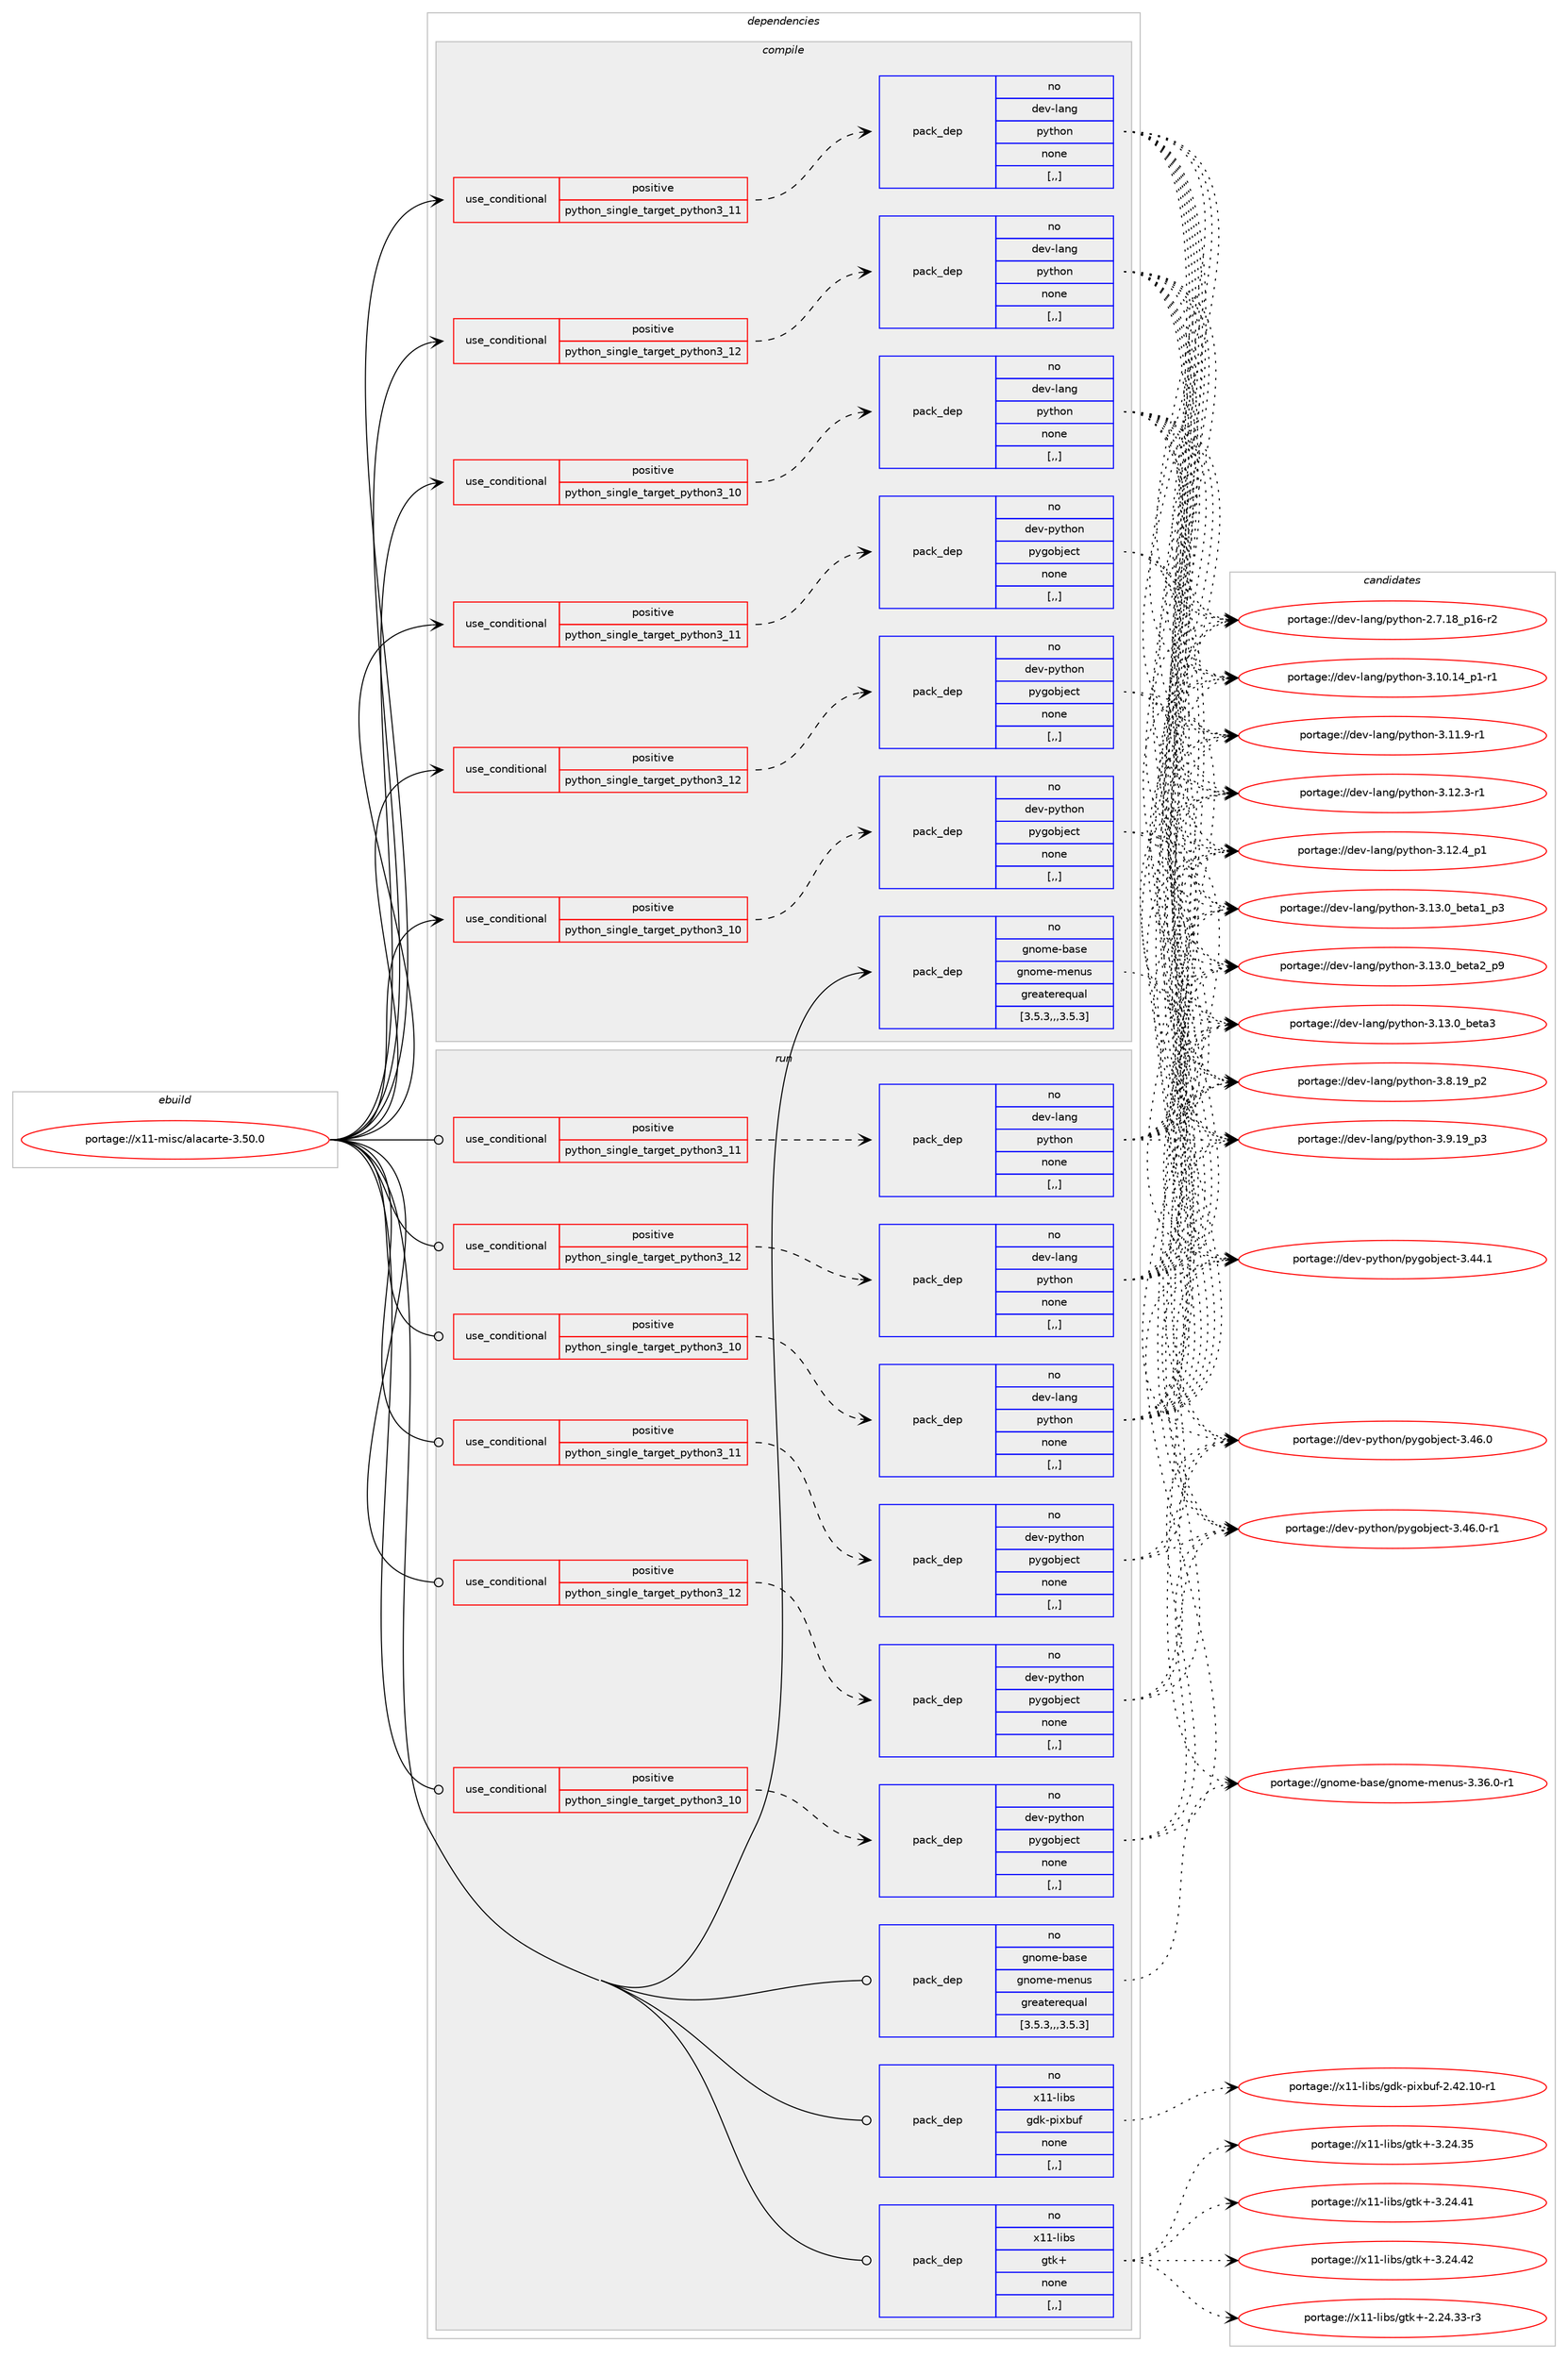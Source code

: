 digraph prolog {

# *************
# Graph options
# *************

newrank=true;
concentrate=true;
compound=true;
graph [rankdir=LR,fontname=Helvetica,fontsize=10,ranksep=1.5];#, ranksep=2.5, nodesep=0.2];
edge  [arrowhead=vee];
node  [fontname=Helvetica,fontsize=10];

# **********
# The ebuild
# **********

subgraph cluster_leftcol {
color=gray;
rank=same;
label=<<i>ebuild</i>>;
id [label="portage://x11-misc/alacarte-3.50.0", color=red, width=4, href="../x11-misc/alacarte-3.50.0.svg"];
}

# ****************
# The dependencies
# ****************

subgraph cluster_midcol {
color=gray;
label=<<i>dependencies</i>>;
subgraph cluster_compile {
fillcolor="#eeeeee";
style=filled;
label=<<i>compile</i>>;
subgraph cond119269 {
dependency449587 [label=<<TABLE BORDER="0" CELLBORDER="1" CELLSPACING="0" CELLPADDING="4"><TR><TD ROWSPAN="3" CELLPADDING="10">use_conditional</TD></TR><TR><TD>positive</TD></TR><TR><TD>python_single_target_python3_10</TD></TR></TABLE>>, shape=none, color=red];
subgraph pack327015 {
dependency449588 [label=<<TABLE BORDER="0" CELLBORDER="1" CELLSPACING="0" CELLPADDING="4" WIDTH="220"><TR><TD ROWSPAN="6" CELLPADDING="30">pack_dep</TD></TR><TR><TD WIDTH="110">no</TD></TR><TR><TD>dev-lang</TD></TR><TR><TD>python</TD></TR><TR><TD>none</TD></TR><TR><TD>[,,]</TD></TR></TABLE>>, shape=none, color=blue];
}
dependency449587:e -> dependency449588:w [weight=20,style="dashed",arrowhead="vee"];
}
id:e -> dependency449587:w [weight=20,style="solid",arrowhead="vee"];
subgraph cond119270 {
dependency449589 [label=<<TABLE BORDER="0" CELLBORDER="1" CELLSPACING="0" CELLPADDING="4"><TR><TD ROWSPAN="3" CELLPADDING="10">use_conditional</TD></TR><TR><TD>positive</TD></TR><TR><TD>python_single_target_python3_10</TD></TR></TABLE>>, shape=none, color=red];
subgraph pack327016 {
dependency449590 [label=<<TABLE BORDER="0" CELLBORDER="1" CELLSPACING="0" CELLPADDING="4" WIDTH="220"><TR><TD ROWSPAN="6" CELLPADDING="30">pack_dep</TD></TR><TR><TD WIDTH="110">no</TD></TR><TR><TD>dev-python</TD></TR><TR><TD>pygobject</TD></TR><TR><TD>none</TD></TR><TR><TD>[,,]</TD></TR></TABLE>>, shape=none, color=blue];
}
dependency449589:e -> dependency449590:w [weight=20,style="dashed",arrowhead="vee"];
}
id:e -> dependency449589:w [weight=20,style="solid",arrowhead="vee"];
subgraph cond119271 {
dependency449591 [label=<<TABLE BORDER="0" CELLBORDER="1" CELLSPACING="0" CELLPADDING="4"><TR><TD ROWSPAN="3" CELLPADDING="10">use_conditional</TD></TR><TR><TD>positive</TD></TR><TR><TD>python_single_target_python3_11</TD></TR></TABLE>>, shape=none, color=red];
subgraph pack327017 {
dependency449592 [label=<<TABLE BORDER="0" CELLBORDER="1" CELLSPACING="0" CELLPADDING="4" WIDTH="220"><TR><TD ROWSPAN="6" CELLPADDING="30">pack_dep</TD></TR><TR><TD WIDTH="110">no</TD></TR><TR><TD>dev-lang</TD></TR><TR><TD>python</TD></TR><TR><TD>none</TD></TR><TR><TD>[,,]</TD></TR></TABLE>>, shape=none, color=blue];
}
dependency449591:e -> dependency449592:w [weight=20,style="dashed",arrowhead="vee"];
}
id:e -> dependency449591:w [weight=20,style="solid",arrowhead="vee"];
subgraph cond119272 {
dependency449593 [label=<<TABLE BORDER="0" CELLBORDER="1" CELLSPACING="0" CELLPADDING="4"><TR><TD ROWSPAN="3" CELLPADDING="10">use_conditional</TD></TR><TR><TD>positive</TD></TR><TR><TD>python_single_target_python3_11</TD></TR></TABLE>>, shape=none, color=red];
subgraph pack327018 {
dependency449594 [label=<<TABLE BORDER="0" CELLBORDER="1" CELLSPACING="0" CELLPADDING="4" WIDTH="220"><TR><TD ROWSPAN="6" CELLPADDING="30">pack_dep</TD></TR><TR><TD WIDTH="110">no</TD></TR><TR><TD>dev-python</TD></TR><TR><TD>pygobject</TD></TR><TR><TD>none</TD></TR><TR><TD>[,,]</TD></TR></TABLE>>, shape=none, color=blue];
}
dependency449593:e -> dependency449594:w [weight=20,style="dashed",arrowhead="vee"];
}
id:e -> dependency449593:w [weight=20,style="solid",arrowhead="vee"];
subgraph cond119273 {
dependency449595 [label=<<TABLE BORDER="0" CELLBORDER="1" CELLSPACING="0" CELLPADDING="4"><TR><TD ROWSPAN="3" CELLPADDING="10">use_conditional</TD></TR><TR><TD>positive</TD></TR><TR><TD>python_single_target_python3_12</TD></TR></TABLE>>, shape=none, color=red];
subgraph pack327019 {
dependency449596 [label=<<TABLE BORDER="0" CELLBORDER="1" CELLSPACING="0" CELLPADDING="4" WIDTH="220"><TR><TD ROWSPAN="6" CELLPADDING="30">pack_dep</TD></TR><TR><TD WIDTH="110">no</TD></TR><TR><TD>dev-lang</TD></TR><TR><TD>python</TD></TR><TR><TD>none</TD></TR><TR><TD>[,,]</TD></TR></TABLE>>, shape=none, color=blue];
}
dependency449595:e -> dependency449596:w [weight=20,style="dashed",arrowhead="vee"];
}
id:e -> dependency449595:w [weight=20,style="solid",arrowhead="vee"];
subgraph cond119274 {
dependency449597 [label=<<TABLE BORDER="0" CELLBORDER="1" CELLSPACING="0" CELLPADDING="4"><TR><TD ROWSPAN="3" CELLPADDING="10">use_conditional</TD></TR><TR><TD>positive</TD></TR><TR><TD>python_single_target_python3_12</TD></TR></TABLE>>, shape=none, color=red];
subgraph pack327020 {
dependency449598 [label=<<TABLE BORDER="0" CELLBORDER="1" CELLSPACING="0" CELLPADDING="4" WIDTH="220"><TR><TD ROWSPAN="6" CELLPADDING="30">pack_dep</TD></TR><TR><TD WIDTH="110">no</TD></TR><TR><TD>dev-python</TD></TR><TR><TD>pygobject</TD></TR><TR><TD>none</TD></TR><TR><TD>[,,]</TD></TR></TABLE>>, shape=none, color=blue];
}
dependency449597:e -> dependency449598:w [weight=20,style="dashed",arrowhead="vee"];
}
id:e -> dependency449597:w [weight=20,style="solid",arrowhead="vee"];
subgraph pack327021 {
dependency449599 [label=<<TABLE BORDER="0" CELLBORDER="1" CELLSPACING="0" CELLPADDING="4" WIDTH="220"><TR><TD ROWSPAN="6" CELLPADDING="30">pack_dep</TD></TR><TR><TD WIDTH="110">no</TD></TR><TR><TD>gnome-base</TD></TR><TR><TD>gnome-menus</TD></TR><TR><TD>greaterequal</TD></TR><TR><TD>[3.5.3,,,3.5.3]</TD></TR></TABLE>>, shape=none, color=blue];
}
id:e -> dependency449599:w [weight=20,style="solid",arrowhead="vee"];
}
subgraph cluster_compileandrun {
fillcolor="#eeeeee";
style=filled;
label=<<i>compile and run</i>>;
}
subgraph cluster_run {
fillcolor="#eeeeee";
style=filled;
label=<<i>run</i>>;
subgraph cond119275 {
dependency449600 [label=<<TABLE BORDER="0" CELLBORDER="1" CELLSPACING="0" CELLPADDING="4"><TR><TD ROWSPAN="3" CELLPADDING="10">use_conditional</TD></TR><TR><TD>positive</TD></TR><TR><TD>python_single_target_python3_10</TD></TR></TABLE>>, shape=none, color=red];
subgraph pack327022 {
dependency449601 [label=<<TABLE BORDER="0" CELLBORDER="1" CELLSPACING="0" CELLPADDING="4" WIDTH="220"><TR><TD ROWSPAN="6" CELLPADDING="30">pack_dep</TD></TR><TR><TD WIDTH="110">no</TD></TR><TR><TD>dev-lang</TD></TR><TR><TD>python</TD></TR><TR><TD>none</TD></TR><TR><TD>[,,]</TD></TR></TABLE>>, shape=none, color=blue];
}
dependency449600:e -> dependency449601:w [weight=20,style="dashed",arrowhead="vee"];
}
id:e -> dependency449600:w [weight=20,style="solid",arrowhead="odot"];
subgraph cond119276 {
dependency449602 [label=<<TABLE BORDER="0" CELLBORDER="1" CELLSPACING="0" CELLPADDING="4"><TR><TD ROWSPAN="3" CELLPADDING="10">use_conditional</TD></TR><TR><TD>positive</TD></TR><TR><TD>python_single_target_python3_10</TD></TR></TABLE>>, shape=none, color=red];
subgraph pack327023 {
dependency449603 [label=<<TABLE BORDER="0" CELLBORDER="1" CELLSPACING="0" CELLPADDING="4" WIDTH="220"><TR><TD ROWSPAN="6" CELLPADDING="30">pack_dep</TD></TR><TR><TD WIDTH="110">no</TD></TR><TR><TD>dev-python</TD></TR><TR><TD>pygobject</TD></TR><TR><TD>none</TD></TR><TR><TD>[,,]</TD></TR></TABLE>>, shape=none, color=blue];
}
dependency449602:e -> dependency449603:w [weight=20,style="dashed",arrowhead="vee"];
}
id:e -> dependency449602:w [weight=20,style="solid",arrowhead="odot"];
subgraph cond119277 {
dependency449604 [label=<<TABLE BORDER="0" CELLBORDER="1" CELLSPACING="0" CELLPADDING="4"><TR><TD ROWSPAN="3" CELLPADDING="10">use_conditional</TD></TR><TR><TD>positive</TD></TR><TR><TD>python_single_target_python3_11</TD></TR></TABLE>>, shape=none, color=red];
subgraph pack327024 {
dependency449605 [label=<<TABLE BORDER="0" CELLBORDER="1" CELLSPACING="0" CELLPADDING="4" WIDTH="220"><TR><TD ROWSPAN="6" CELLPADDING="30">pack_dep</TD></TR><TR><TD WIDTH="110">no</TD></TR><TR><TD>dev-lang</TD></TR><TR><TD>python</TD></TR><TR><TD>none</TD></TR><TR><TD>[,,]</TD></TR></TABLE>>, shape=none, color=blue];
}
dependency449604:e -> dependency449605:w [weight=20,style="dashed",arrowhead="vee"];
}
id:e -> dependency449604:w [weight=20,style="solid",arrowhead="odot"];
subgraph cond119278 {
dependency449606 [label=<<TABLE BORDER="0" CELLBORDER="1" CELLSPACING="0" CELLPADDING="4"><TR><TD ROWSPAN="3" CELLPADDING="10">use_conditional</TD></TR><TR><TD>positive</TD></TR><TR><TD>python_single_target_python3_11</TD></TR></TABLE>>, shape=none, color=red];
subgraph pack327025 {
dependency449607 [label=<<TABLE BORDER="0" CELLBORDER="1" CELLSPACING="0" CELLPADDING="4" WIDTH="220"><TR><TD ROWSPAN="6" CELLPADDING="30">pack_dep</TD></TR><TR><TD WIDTH="110">no</TD></TR><TR><TD>dev-python</TD></TR><TR><TD>pygobject</TD></TR><TR><TD>none</TD></TR><TR><TD>[,,]</TD></TR></TABLE>>, shape=none, color=blue];
}
dependency449606:e -> dependency449607:w [weight=20,style="dashed",arrowhead="vee"];
}
id:e -> dependency449606:w [weight=20,style="solid",arrowhead="odot"];
subgraph cond119279 {
dependency449608 [label=<<TABLE BORDER="0" CELLBORDER="1" CELLSPACING="0" CELLPADDING="4"><TR><TD ROWSPAN="3" CELLPADDING="10">use_conditional</TD></TR><TR><TD>positive</TD></TR><TR><TD>python_single_target_python3_12</TD></TR></TABLE>>, shape=none, color=red];
subgraph pack327026 {
dependency449609 [label=<<TABLE BORDER="0" CELLBORDER="1" CELLSPACING="0" CELLPADDING="4" WIDTH="220"><TR><TD ROWSPAN="6" CELLPADDING="30">pack_dep</TD></TR><TR><TD WIDTH="110">no</TD></TR><TR><TD>dev-lang</TD></TR><TR><TD>python</TD></TR><TR><TD>none</TD></TR><TR><TD>[,,]</TD></TR></TABLE>>, shape=none, color=blue];
}
dependency449608:e -> dependency449609:w [weight=20,style="dashed",arrowhead="vee"];
}
id:e -> dependency449608:w [weight=20,style="solid",arrowhead="odot"];
subgraph cond119280 {
dependency449610 [label=<<TABLE BORDER="0" CELLBORDER="1" CELLSPACING="0" CELLPADDING="4"><TR><TD ROWSPAN="3" CELLPADDING="10">use_conditional</TD></TR><TR><TD>positive</TD></TR><TR><TD>python_single_target_python3_12</TD></TR></TABLE>>, shape=none, color=red];
subgraph pack327027 {
dependency449611 [label=<<TABLE BORDER="0" CELLBORDER="1" CELLSPACING="0" CELLPADDING="4" WIDTH="220"><TR><TD ROWSPAN="6" CELLPADDING="30">pack_dep</TD></TR><TR><TD WIDTH="110">no</TD></TR><TR><TD>dev-python</TD></TR><TR><TD>pygobject</TD></TR><TR><TD>none</TD></TR><TR><TD>[,,]</TD></TR></TABLE>>, shape=none, color=blue];
}
dependency449610:e -> dependency449611:w [weight=20,style="dashed",arrowhead="vee"];
}
id:e -> dependency449610:w [weight=20,style="solid",arrowhead="odot"];
subgraph pack327028 {
dependency449612 [label=<<TABLE BORDER="0" CELLBORDER="1" CELLSPACING="0" CELLPADDING="4" WIDTH="220"><TR><TD ROWSPAN="6" CELLPADDING="30">pack_dep</TD></TR><TR><TD WIDTH="110">no</TD></TR><TR><TD>gnome-base</TD></TR><TR><TD>gnome-menus</TD></TR><TR><TD>greaterequal</TD></TR><TR><TD>[3.5.3,,,3.5.3]</TD></TR></TABLE>>, shape=none, color=blue];
}
id:e -> dependency449612:w [weight=20,style="solid",arrowhead="odot"];
subgraph pack327029 {
dependency449613 [label=<<TABLE BORDER="0" CELLBORDER="1" CELLSPACING="0" CELLPADDING="4" WIDTH="220"><TR><TD ROWSPAN="6" CELLPADDING="30">pack_dep</TD></TR><TR><TD WIDTH="110">no</TD></TR><TR><TD>x11-libs</TD></TR><TR><TD>gdk-pixbuf</TD></TR><TR><TD>none</TD></TR><TR><TD>[,,]</TD></TR></TABLE>>, shape=none, color=blue];
}
id:e -> dependency449613:w [weight=20,style="solid",arrowhead="odot"];
subgraph pack327030 {
dependency449614 [label=<<TABLE BORDER="0" CELLBORDER="1" CELLSPACING="0" CELLPADDING="4" WIDTH="220"><TR><TD ROWSPAN="6" CELLPADDING="30">pack_dep</TD></TR><TR><TD WIDTH="110">no</TD></TR><TR><TD>x11-libs</TD></TR><TR><TD>gtk+</TD></TR><TR><TD>none</TD></TR><TR><TD>[,,]</TD></TR></TABLE>>, shape=none, color=blue];
}
id:e -> dependency449614:w [weight=20,style="solid",arrowhead="odot"];
}
}

# **************
# The candidates
# **************

subgraph cluster_choices {
rank=same;
color=gray;
label=<<i>candidates</i>>;

subgraph choice327015 {
color=black;
nodesep=1;
choice100101118451089711010347112121116104111110455046554649569511249544511450 [label="portage://dev-lang/python-2.7.18_p16-r2", color=red, width=4,href="../dev-lang/python-2.7.18_p16-r2.svg"];
choice100101118451089711010347112121116104111110455146494846495295112494511449 [label="portage://dev-lang/python-3.10.14_p1-r1", color=red, width=4,href="../dev-lang/python-3.10.14_p1-r1.svg"];
choice100101118451089711010347112121116104111110455146494946574511449 [label="portage://dev-lang/python-3.11.9-r1", color=red, width=4,href="../dev-lang/python-3.11.9-r1.svg"];
choice100101118451089711010347112121116104111110455146495046514511449 [label="portage://dev-lang/python-3.12.3-r1", color=red, width=4,href="../dev-lang/python-3.12.3-r1.svg"];
choice100101118451089711010347112121116104111110455146495046529511249 [label="portage://dev-lang/python-3.12.4_p1", color=red, width=4,href="../dev-lang/python-3.12.4_p1.svg"];
choice10010111845108971101034711212111610411111045514649514648959810111697499511251 [label="portage://dev-lang/python-3.13.0_beta1_p3", color=red, width=4,href="../dev-lang/python-3.13.0_beta1_p3.svg"];
choice10010111845108971101034711212111610411111045514649514648959810111697509511257 [label="portage://dev-lang/python-3.13.0_beta2_p9", color=red, width=4,href="../dev-lang/python-3.13.0_beta2_p9.svg"];
choice1001011184510897110103471121211161041111104551464951464895981011169751 [label="portage://dev-lang/python-3.13.0_beta3", color=red, width=4,href="../dev-lang/python-3.13.0_beta3.svg"];
choice100101118451089711010347112121116104111110455146564649579511250 [label="portage://dev-lang/python-3.8.19_p2", color=red, width=4,href="../dev-lang/python-3.8.19_p2.svg"];
choice100101118451089711010347112121116104111110455146574649579511251 [label="portage://dev-lang/python-3.9.19_p3", color=red, width=4,href="../dev-lang/python-3.9.19_p3.svg"];
dependency449588:e -> choice100101118451089711010347112121116104111110455046554649569511249544511450:w [style=dotted,weight="100"];
dependency449588:e -> choice100101118451089711010347112121116104111110455146494846495295112494511449:w [style=dotted,weight="100"];
dependency449588:e -> choice100101118451089711010347112121116104111110455146494946574511449:w [style=dotted,weight="100"];
dependency449588:e -> choice100101118451089711010347112121116104111110455146495046514511449:w [style=dotted,weight="100"];
dependency449588:e -> choice100101118451089711010347112121116104111110455146495046529511249:w [style=dotted,weight="100"];
dependency449588:e -> choice10010111845108971101034711212111610411111045514649514648959810111697499511251:w [style=dotted,weight="100"];
dependency449588:e -> choice10010111845108971101034711212111610411111045514649514648959810111697509511257:w [style=dotted,weight="100"];
dependency449588:e -> choice1001011184510897110103471121211161041111104551464951464895981011169751:w [style=dotted,weight="100"];
dependency449588:e -> choice100101118451089711010347112121116104111110455146564649579511250:w [style=dotted,weight="100"];
dependency449588:e -> choice100101118451089711010347112121116104111110455146574649579511251:w [style=dotted,weight="100"];
}
subgraph choice327016 {
color=black;
nodesep=1;
choice1001011184511212111610411111047112121103111981061019911645514652524649 [label="portage://dev-python/pygobject-3.44.1", color=red, width=4,href="../dev-python/pygobject-3.44.1.svg"];
choice1001011184511212111610411111047112121103111981061019911645514652544648 [label="portage://dev-python/pygobject-3.46.0", color=red, width=4,href="../dev-python/pygobject-3.46.0.svg"];
choice10010111845112121116104111110471121211031119810610199116455146525446484511449 [label="portage://dev-python/pygobject-3.46.0-r1", color=red, width=4,href="../dev-python/pygobject-3.46.0-r1.svg"];
dependency449590:e -> choice1001011184511212111610411111047112121103111981061019911645514652524649:w [style=dotted,weight="100"];
dependency449590:e -> choice1001011184511212111610411111047112121103111981061019911645514652544648:w [style=dotted,weight="100"];
dependency449590:e -> choice10010111845112121116104111110471121211031119810610199116455146525446484511449:w [style=dotted,weight="100"];
}
subgraph choice327017 {
color=black;
nodesep=1;
choice100101118451089711010347112121116104111110455046554649569511249544511450 [label="portage://dev-lang/python-2.7.18_p16-r2", color=red, width=4,href="../dev-lang/python-2.7.18_p16-r2.svg"];
choice100101118451089711010347112121116104111110455146494846495295112494511449 [label="portage://dev-lang/python-3.10.14_p1-r1", color=red, width=4,href="../dev-lang/python-3.10.14_p1-r1.svg"];
choice100101118451089711010347112121116104111110455146494946574511449 [label="portage://dev-lang/python-3.11.9-r1", color=red, width=4,href="../dev-lang/python-3.11.9-r1.svg"];
choice100101118451089711010347112121116104111110455146495046514511449 [label="portage://dev-lang/python-3.12.3-r1", color=red, width=4,href="../dev-lang/python-3.12.3-r1.svg"];
choice100101118451089711010347112121116104111110455146495046529511249 [label="portage://dev-lang/python-3.12.4_p1", color=red, width=4,href="../dev-lang/python-3.12.4_p1.svg"];
choice10010111845108971101034711212111610411111045514649514648959810111697499511251 [label="portage://dev-lang/python-3.13.0_beta1_p3", color=red, width=4,href="../dev-lang/python-3.13.0_beta1_p3.svg"];
choice10010111845108971101034711212111610411111045514649514648959810111697509511257 [label="portage://dev-lang/python-3.13.0_beta2_p9", color=red, width=4,href="../dev-lang/python-3.13.0_beta2_p9.svg"];
choice1001011184510897110103471121211161041111104551464951464895981011169751 [label="portage://dev-lang/python-3.13.0_beta3", color=red, width=4,href="../dev-lang/python-3.13.0_beta3.svg"];
choice100101118451089711010347112121116104111110455146564649579511250 [label="portage://dev-lang/python-3.8.19_p2", color=red, width=4,href="../dev-lang/python-3.8.19_p2.svg"];
choice100101118451089711010347112121116104111110455146574649579511251 [label="portage://dev-lang/python-3.9.19_p3", color=red, width=4,href="../dev-lang/python-3.9.19_p3.svg"];
dependency449592:e -> choice100101118451089711010347112121116104111110455046554649569511249544511450:w [style=dotted,weight="100"];
dependency449592:e -> choice100101118451089711010347112121116104111110455146494846495295112494511449:w [style=dotted,weight="100"];
dependency449592:e -> choice100101118451089711010347112121116104111110455146494946574511449:w [style=dotted,weight="100"];
dependency449592:e -> choice100101118451089711010347112121116104111110455146495046514511449:w [style=dotted,weight="100"];
dependency449592:e -> choice100101118451089711010347112121116104111110455146495046529511249:w [style=dotted,weight="100"];
dependency449592:e -> choice10010111845108971101034711212111610411111045514649514648959810111697499511251:w [style=dotted,weight="100"];
dependency449592:e -> choice10010111845108971101034711212111610411111045514649514648959810111697509511257:w [style=dotted,weight="100"];
dependency449592:e -> choice1001011184510897110103471121211161041111104551464951464895981011169751:w [style=dotted,weight="100"];
dependency449592:e -> choice100101118451089711010347112121116104111110455146564649579511250:w [style=dotted,weight="100"];
dependency449592:e -> choice100101118451089711010347112121116104111110455146574649579511251:w [style=dotted,weight="100"];
}
subgraph choice327018 {
color=black;
nodesep=1;
choice1001011184511212111610411111047112121103111981061019911645514652524649 [label="portage://dev-python/pygobject-3.44.1", color=red, width=4,href="../dev-python/pygobject-3.44.1.svg"];
choice1001011184511212111610411111047112121103111981061019911645514652544648 [label="portage://dev-python/pygobject-3.46.0", color=red, width=4,href="../dev-python/pygobject-3.46.0.svg"];
choice10010111845112121116104111110471121211031119810610199116455146525446484511449 [label="portage://dev-python/pygobject-3.46.0-r1", color=red, width=4,href="../dev-python/pygobject-3.46.0-r1.svg"];
dependency449594:e -> choice1001011184511212111610411111047112121103111981061019911645514652524649:w [style=dotted,weight="100"];
dependency449594:e -> choice1001011184511212111610411111047112121103111981061019911645514652544648:w [style=dotted,weight="100"];
dependency449594:e -> choice10010111845112121116104111110471121211031119810610199116455146525446484511449:w [style=dotted,weight="100"];
}
subgraph choice327019 {
color=black;
nodesep=1;
choice100101118451089711010347112121116104111110455046554649569511249544511450 [label="portage://dev-lang/python-2.7.18_p16-r2", color=red, width=4,href="../dev-lang/python-2.7.18_p16-r2.svg"];
choice100101118451089711010347112121116104111110455146494846495295112494511449 [label="portage://dev-lang/python-3.10.14_p1-r1", color=red, width=4,href="../dev-lang/python-3.10.14_p1-r1.svg"];
choice100101118451089711010347112121116104111110455146494946574511449 [label="portage://dev-lang/python-3.11.9-r1", color=red, width=4,href="../dev-lang/python-3.11.9-r1.svg"];
choice100101118451089711010347112121116104111110455146495046514511449 [label="portage://dev-lang/python-3.12.3-r1", color=red, width=4,href="../dev-lang/python-3.12.3-r1.svg"];
choice100101118451089711010347112121116104111110455146495046529511249 [label="portage://dev-lang/python-3.12.4_p1", color=red, width=4,href="../dev-lang/python-3.12.4_p1.svg"];
choice10010111845108971101034711212111610411111045514649514648959810111697499511251 [label="portage://dev-lang/python-3.13.0_beta1_p3", color=red, width=4,href="../dev-lang/python-3.13.0_beta1_p3.svg"];
choice10010111845108971101034711212111610411111045514649514648959810111697509511257 [label="portage://dev-lang/python-3.13.0_beta2_p9", color=red, width=4,href="../dev-lang/python-3.13.0_beta2_p9.svg"];
choice1001011184510897110103471121211161041111104551464951464895981011169751 [label="portage://dev-lang/python-3.13.0_beta3", color=red, width=4,href="../dev-lang/python-3.13.0_beta3.svg"];
choice100101118451089711010347112121116104111110455146564649579511250 [label="portage://dev-lang/python-3.8.19_p2", color=red, width=4,href="../dev-lang/python-3.8.19_p2.svg"];
choice100101118451089711010347112121116104111110455146574649579511251 [label="portage://dev-lang/python-3.9.19_p3", color=red, width=4,href="../dev-lang/python-3.9.19_p3.svg"];
dependency449596:e -> choice100101118451089711010347112121116104111110455046554649569511249544511450:w [style=dotted,weight="100"];
dependency449596:e -> choice100101118451089711010347112121116104111110455146494846495295112494511449:w [style=dotted,weight="100"];
dependency449596:e -> choice100101118451089711010347112121116104111110455146494946574511449:w [style=dotted,weight="100"];
dependency449596:e -> choice100101118451089711010347112121116104111110455146495046514511449:w [style=dotted,weight="100"];
dependency449596:e -> choice100101118451089711010347112121116104111110455146495046529511249:w [style=dotted,weight="100"];
dependency449596:e -> choice10010111845108971101034711212111610411111045514649514648959810111697499511251:w [style=dotted,weight="100"];
dependency449596:e -> choice10010111845108971101034711212111610411111045514649514648959810111697509511257:w [style=dotted,weight="100"];
dependency449596:e -> choice1001011184510897110103471121211161041111104551464951464895981011169751:w [style=dotted,weight="100"];
dependency449596:e -> choice100101118451089711010347112121116104111110455146564649579511250:w [style=dotted,weight="100"];
dependency449596:e -> choice100101118451089711010347112121116104111110455146574649579511251:w [style=dotted,weight="100"];
}
subgraph choice327020 {
color=black;
nodesep=1;
choice1001011184511212111610411111047112121103111981061019911645514652524649 [label="portage://dev-python/pygobject-3.44.1", color=red, width=4,href="../dev-python/pygobject-3.44.1.svg"];
choice1001011184511212111610411111047112121103111981061019911645514652544648 [label="portage://dev-python/pygobject-3.46.0", color=red, width=4,href="../dev-python/pygobject-3.46.0.svg"];
choice10010111845112121116104111110471121211031119810610199116455146525446484511449 [label="portage://dev-python/pygobject-3.46.0-r1", color=red, width=4,href="../dev-python/pygobject-3.46.0-r1.svg"];
dependency449598:e -> choice1001011184511212111610411111047112121103111981061019911645514652524649:w [style=dotted,weight="100"];
dependency449598:e -> choice1001011184511212111610411111047112121103111981061019911645514652544648:w [style=dotted,weight="100"];
dependency449598:e -> choice10010111845112121116104111110471121211031119810610199116455146525446484511449:w [style=dotted,weight="100"];
}
subgraph choice327021 {
color=black;
nodesep=1;
choice1031101111091014598971151014710311011110910145109101110117115455146515446484511449 [label="portage://gnome-base/gnome-menus-3.36.0-r1", color=red, width=4,href="../gnome-base/gnome-menus-3.36.0-r1.svg"];
dependency449599:e -> choice1031101111091014598971151014710311011110910145109101110117115455146515446484511449:w [style=dotted,weight="100"];
}
subgraph choice327022 {
color=black;
nodesep=1;
choice100101118451089711010347112121116104111110455046554649569511249544511450 [label="portage://dev-lang/python-2.7.18_p16-r2", color=red, width=4,href="../dev-lang/python-2.7.18_p16-r2.svg"];
choice100101118451089711010347112121116104111110455146494846495295112494511449 [label="portage://dev-lang/python-3.10.14_p1-r1", color=red, width=4,href="../dev-lang/python-3.10.14_p1-r1.svg"];
choice100101118451089711010347112121116104111110455146494946574511449 [label="portage://dev-lang/python-3.11.9-r1", color=red, width=4,href="../dev-lang/python-3.11.9-r1.svg"];
choice100101118451089711010347112121116104111110455146495046514511449 [label="portage://dev-lang/python-3.12.3-r1", color=red, width=4,href="../dev-lang/python-3.12.3-r1.svg"];
choice100101118451089711010347112121116104111110455146495046529511249 [label="portage://dev-lang/python-3.12.4_p1", color=red, width=4,href="../dev-lang/python-3.12.4_p1.svg"];
choice10010111845108971101034711212111610411111045514649514648959810111697499511251 [label="portage://dev-lang/python-3.13.0_beta1_p3", color=red, width=4,href="../dev-lang/python-3.13.0_beta1_p3.svg"];
choice10010111845108971101034711212111610411111045514649514648959810111697509511257 [label="portage://dev-lang/python-3.13.0_beta2_p9", color=red, width=4,href="../dev-lang/python-3.13.0_beta2_p9.svg"];
choice1001011184510897110103471121211161041111104551464951464895981011169751 [label="portage://dev-lang/python-3.13.0_beta3", color=red, width=4,href="../dev-lang/python-3.13.0_beta3.svg"];
choice100101118451089711010347112121116104111110455146564649579511250 [label="portage://dev-lang/python-3.8.19_p2", color=red, width=4,href="../dev-lang/python-3.8.19_p2.svg"];
choice100101118451089711010347112121116104111110455146574649579511251 [label="portage://dev-lang/python-3.9.19_p3", color=red, width=4,href="../dev-lang/python-3.9.19_p3.svg"];
dependency449601:e -> choice100101118451089711010347112121116104111110455046554649569511249544511450:w [style=dotted,weight="100"];
dependency449601:e -> choice100101118451089711010347112121116104111110455146494846495295112494511449:w [style=dotted,weight="100"];
dependency449601:e -> choice100101118451089711010347112121116104111110455146494946574511449:w [style=dotted,weight="100"];
dependency449601:e -> choice100101118451089711010347112121116104111110455146495046514511449:w [style=dotted,weight="100"];
dependency449601:e -> choice100101118451089711010347112121116104111110455146495046529511249:w [style=dotted,weight="100"];
dependency449601:e -> choice10010111845108971101034711212111610411111045514649514648959810111697499511251:w [style=dotted,weight="100"];
dependency449601:e -> choice10010111845108971101034711212111610411111045514649514648959810111697509511257:w [style=dotted,weight="100"];
dependency449601:e -> choice1001011184510897110103471121211161041111104551464951464895981011169751:w [style=dotted,weight="100"];
dependency449601:e -> choice100101118451089711010347112121116104111110455146564649579511250:w [style=dotted,weight="100"];
dependency449601:e -> choice100101118451089711010347112121116104111110455146574649579511251:w [style=dotted,weight="100"];
}
subgraph choice327023 {
color=black;
nodesep=1;
choice1001011184511212111610411111047112121103111981061019911645514652524649 [label="portage://dev-python/pygobject-3.44.1", color=red, width=4,href="../dev-python/pygobject-3.44.1.svg"];
choice1001011184511212111610411111047112121103111981061019911645514652544648 [label="portage://dev-python/pygobject-3.46.0", color=red, width=4,href="../dev-python/pygobject-3.46.0.svg"];
choice10010111845112121116104111110471121211031119810610199116455146525446484511449 [label="portage://dev-python/pygobject-3.46.0-r1", color=red, width=4,href="../dev-python/pygobject-3.46.0-r1.svg"];
dependency449603:e -> choice1001011184511212111610411111047112121103111981061019911645514652524649:w [style=dotted,weight="100"];
dependency449603:e -> choice1001011184511212111610411111047112121103111981061019911645514652544648:w [style=dotted,weight="100"];
dependency449603:e -> choice10010111845112121116104111110471121211031119810610199116455146525446484511449:w [style=dotted,weight="100"];
}
subgraph choice327024 {
color=black;
nodesep=1;
choice100101118451089711010347112121116104111110455046554649569511249544511450 [label="portage://dev-lang/python-2.7.18_p16-r2", color=red, width=4,href="../dev-lang/python-2.7.18_p16-r2.svg"];
choice100101118451089711010347112121116104111110455146494846495295112494511449 [label="portage://dev-lang/python-3.10.14_p1-r1", color=red, width=4,href="../dev-lang/python-3.10.14_p1-r1.svg"];
choice100101118451089711010347112121116104111110455146494946574511449 [label="portage://dev-lang/python-3.11.9-r1", color=red, width=4,href="../dev-lang/python-3.11.9-r1.svg"];
choice100101118451089711010347112121116104111110455146495046514511449 [label="portage://dev-lang/python-3.12.3-r1", color=red, width=4,href="../dev-lang/python-3.12.3-r1.svg"];
choice100101118451089711010347112121116104111110455146495046529511249 [label="portage://dev-lang/python-3.12.4_p1", color=red, width=4,href="../dev-lang/python-3.12.4_p1.svg"];
choice10010111845108971101034711212111610411111045514649514648959810111697499511251 [label="portage://dev-lang/python-3.13.0_beta1_p3", color=red, width=4,href="../dev-lang/python-3.13.0_beta1_p3.svg"];
choice10010111845108971101034711212111610411111045514649514648959810111697509511257 [label="portage://dev-lang/python-3.13.0_beta2_p9", color=red, width=4,href="../dev-lang/python-3.13.0_beta2_p9.svg"];
choice1001011184510897110103471121211161041111104551464951464895981011169751 [label="portage://dev-lang/python-3.13.0_beta3", color=red, width=4,href="../dev-lang/python-3.13.0_beta3.svg"];
choice100101118451089711010347112121116104111110455146564649579511250 [label="portage://dev-lang/python-3.8.19_p2", color=red, width=4,href="../dev-lang/python-3.8.19_p2.svg"];
choice100101118451089711010347112121116104111110455146574649579511251 [label="portage://dev-lang/python-3.9.19_p3", color=red, width=4,href="../dev-lang/python-3.9.19_p3.svg"];
dependency449605:e -> choice100101118451089711010347112121116104111110455046554649569511249544511450:w [style=dotted,weight="100"];
dependency449605:e -> choice100101118451089711010347112121116104111110455146494846495295112494511449:w [style=dotted,weight="100"];
dependency449605:e -> choice100101118451089711010347112121116104111110455146494946574511449:w [style=dotted,weight="100"];
dependency449605:e -> choice100101118451089711010347112121116104111110455146495046514511449:w [style=dotted,weight="100"];
dependency449605:e -> choice100101118451089711010347112121116104111110455146495046529511249:w [style=dotted,weight="100"];
dependency449605:e -> choice10010111845108971101034711212111610411111045514649514648959810111697499511251:w [style=dotted,weight="100"];
dependency449605:e -> choice10010111845108971101034711212111610411111045514649514648959810111697509511257:w [style=dotted,weight="100"];
dependency449605:e -> choice1001011184510897110103471121211161041111104551464951464895981011169751:w [style=dotted,weight="100"];
dependency449605:e -> choice100101118451089711010347112121116104111110455146564649579511250:w [style=dotted,weight="100"];
dependency449605:e -> choice100101118451089711010347112121116104111110455146574649579511251:w [style=dotted,weight="100"];
}
subgraph choice327025 {
color=black;
nodesep=1;
choice1001011184511212111610411111047112121103111981061019911645514652524649 [label="portage://dev-python/pygobject-3.44.1", color=red, width=4,href="../dev-python/pygobject-3.44.1.svg"];
choice1001011184511212111610411111047112121103111981061019911645514652544648 [label="portage://dev-python/pygobject-3.46.0", color=red, width=4,href="../dev-python/pygobject-3.46.0.svg"];
choice10010111845112121116104111110471121211031119810610199116455146525446484511449 [label="portage://dev-python/pygobject-3.46.0-r1", color=red, width=4,href="../dev-python/pygobject-3.46.0-r1.svg"];
dependency449607:e -> choice1001011184511212111610411111047112121103111981061019911645514652524649:w [style=dotted,weight="100"];
dependency449607:e -> choice1001011184511212111610411111047112121103111981061019911645514652544648:w [style=dotted,weight="100"];
dependency449607:e -> choice10010111845112121116104111110471121211031119810610199116455146525446484511449:w [style=dotted,weight="100"];
}
subgraph choice327026 {
color=black;
nodesep=1;
choice100101118451089711010347112121116104111110455046554649569511249544511450 [label="portage://dev-lang/python-2.7.18_p16-r2", color=red, width=4,href="../dev-lang/python-2.7.18_p16-r2.svg"];
choice100101118451089711010347112121116104111110455146494846495295112494511449 [label="portage://dev-lang/python-3.10.14_p1-r1", color=red, width=4,href="../dev-lang/python-3.10.14_p1-r1.svg"];
choice100101118451089711010347112121116104111110455146494946574511449 [label="portage://dev-lang/python-3.11.9-r1", color=red, width=4,href="../dev-lang/python-3.11.9-r1.svg"];
choice100101118451089711010347112121116104111110455146495046514511449 [label="portage://dev-lang/python-3.12.3-r1", color=red, width=4,href="../dev-lang/python-3.12.3-r1.svg"];
choice100101118451089711010347112121116104111110455146495046529511249 [label="portage://dev-lang/python-3.12.4_p1", color=red, width=4,href="../dev-lang/python-3.12.4_p1.svg"];
choice10010111845108971101034711212111610411111045514649514648959810111697499511251 [label="portage://dev-lang/python-3.13.0_beta1_p3", color=red, width=4,href="../dev-lang/python-3.13.0_beta1_p3.svg"];
choice10010111845108971101034711212111610411111045514649514648959810111697509511257 [label="portage://dev-lang/python-3.13.0_beta2_p9", color=red, width=4,href="../dev-lang/python-3.13.0_beta2_p9.svg"];
choice1001011184510897110103471121211161041111104551464951464895981011169751 [label="portage://dev-lang/python-3.13.0_beta3", color=red, width=4,href="../dev-lang/python-3.13.0_beta3.svg"];
choice100101118451089711010347112121116104111110455146564649579511250 [label="portage://dev-lang/python-3.8.19_p2", color=red, width=4,href="../dev-lang/python-3.8.19_p2.svg"];
choice100101118451089711010347112121116104111110455146574649579511251 [label="portage://dev-lang/python-3.9.19_p3", color=red, width=4,href="../dev-lang/python-3.9.19_p3.svg"];
dependency449609:e -> choice100101118451089711010347112121116104111110455046554649569511249544511450:w [style=dotted,weight="100"];
dependency449609:e -> choice100101118451089711010347112121116104111110455146494846495295112494511449:w [style=dotted,weight="100"];
dependency449609:e -> choice100101118451089711010347112121116104111110455146494946574511449:w [style=dotted,weight="100"];
dependency449609:e -> choice100101118451089711010347112121116104111110455146495046514511449:w [style=dotted,weight="100"];
dependency449609:e -> choice100101118451089711010347112121116104111110455146495046529511249:w [style=dotted,weight="100"];
dependency449609:e -> choice10010111845108971101034711212111610411111045514649514648959810111697499511251:w [style=dotted,weight="100"];
dependency449609:e -> choice10010111845108971101034711212111610411111045514649514648959810111697509511257:w [style=dotted,weight="100"];
dependency449609:e -> choice1001011184510897110103471121211161041111104551464951464895981011169751:w [style=dotted,weight="100"];
dependency449609:e -> choice100101118451089711010347112121116104111110455146564649579511250:w [style=dotted,weight="100"];
dependency449609:e -> choice100101118451089711010347112121116104111110455146574649579511251:w [style=dotted,weight="100"];
}
subgraph choice327027 {
color=black;
nodesep=1;
choice1001011184511212111610411111047112121103111981061019911645514652524649 [label="portage://dev-python/pygobject-3.44.1", color=red, width=4,href="../dev-python/pygobject-3.44.1.svg"];
choice1001011184511212111610411111047112121103111981061019911645514652544648 [label="portage://dev-python/pygobject-3.46.0", color=red, width=4,href="../dev-python/pygobject-3.46.0.svg"];
choice10010111845112121116104111110471121211031119810610199116455146525446484511449 [label="portage://dev-python/pygobject-3.46.0-r1", color=red, width=4,href="../dev-python/pygobject-3.46.0-r1.svg"];
dependency449611:e -> choice1001011184511212111610411111047112121103111981061019911645514652524649:w [style=dotted,weight="100"];
dependency449611:e -> choice1001011184511212111610411111047112121103111981061019911645514652544648:w [style=dotted,weight="100"];
dependency449611:e -> choice10010111845112121116104111110471121211031119810610199116455146525446484511449:w [style=dotted,weight="100"];
}
subgraph choice327028 {
color=black;
nodesep=1;
choice1031101111091014598971151014710311011110910145109101110117115455146515446484511449 [label="portage://gnome-base/gnome-menus-3.36.0-r1", color=red, width=4,href="../gnome-base/gnome-menus-3.36.0-r1.svg"];
dependency449612:e -> choice1031101111091014598971151014710311011110910145109101110117115455146515446484511449:w [style=dotted,weight="100"];
}
subgraph choice327029 {
color=black;
nodesep=1;
choice1204949451081059811547103100107451121051209811710245504652504649484511449 [label="portage://x11-libs/gdk-pixbuf-2.42.10-r1", color=red, width=4,href="../x11-libs/gdk-pixbuf-2.42.10-r1.svg"];
dependency449613:e -> choice1204949451081059811547103100107451121051209811710245504652504649484511449:w [style=dotted,weight="100"];
}
subgraph choice327030 {
color=black;
nodesep=1;
choice12049494510810598115471031161074345504650524651514511451 [label="portage://x11-libs/gtk+-2.24.33-r3", color=red, width=4,href="../x11-libs/gtk+-2.24.33-r3.svg"];
choice1204949451081059811547103116107434551465052465153 [label="portage://x11-libs/gtk+-3.24.35", color=red, width=4,href="../x11-libs/gtk+-3.24.35.svg"];
choice1204949451081059811547103116107434551465052465249 [label="portage://x11-libs/gtk+-3.24.41", color=red, width=4,href="../x11-libs/gtk+-3.24.41.svg"];
choice1204949451081059811547103116107434551465052465250 [label="portage://x11-libs/gtk+-3.24.42", color=red, width=4,href="../x11-libs/gtk+-3.24.42.svg"];
dependency449614:e -> choice12049494510810598115471031161074345504650524651514511451:w [style=dotted,weight="100"];
dependency449614:e -> choice1204949451081059811547103116107434551465052465153:w [style=dotted,weight="100"];
dependency449614:e -> choice1204949451081059811547103116107434551465052465249:w [style=dotted,weight="100"];
dependency449614:e -> choice1204949451081059811547103116107434551465052465250:w [style=dotted,weight="100"];
}
}

}
